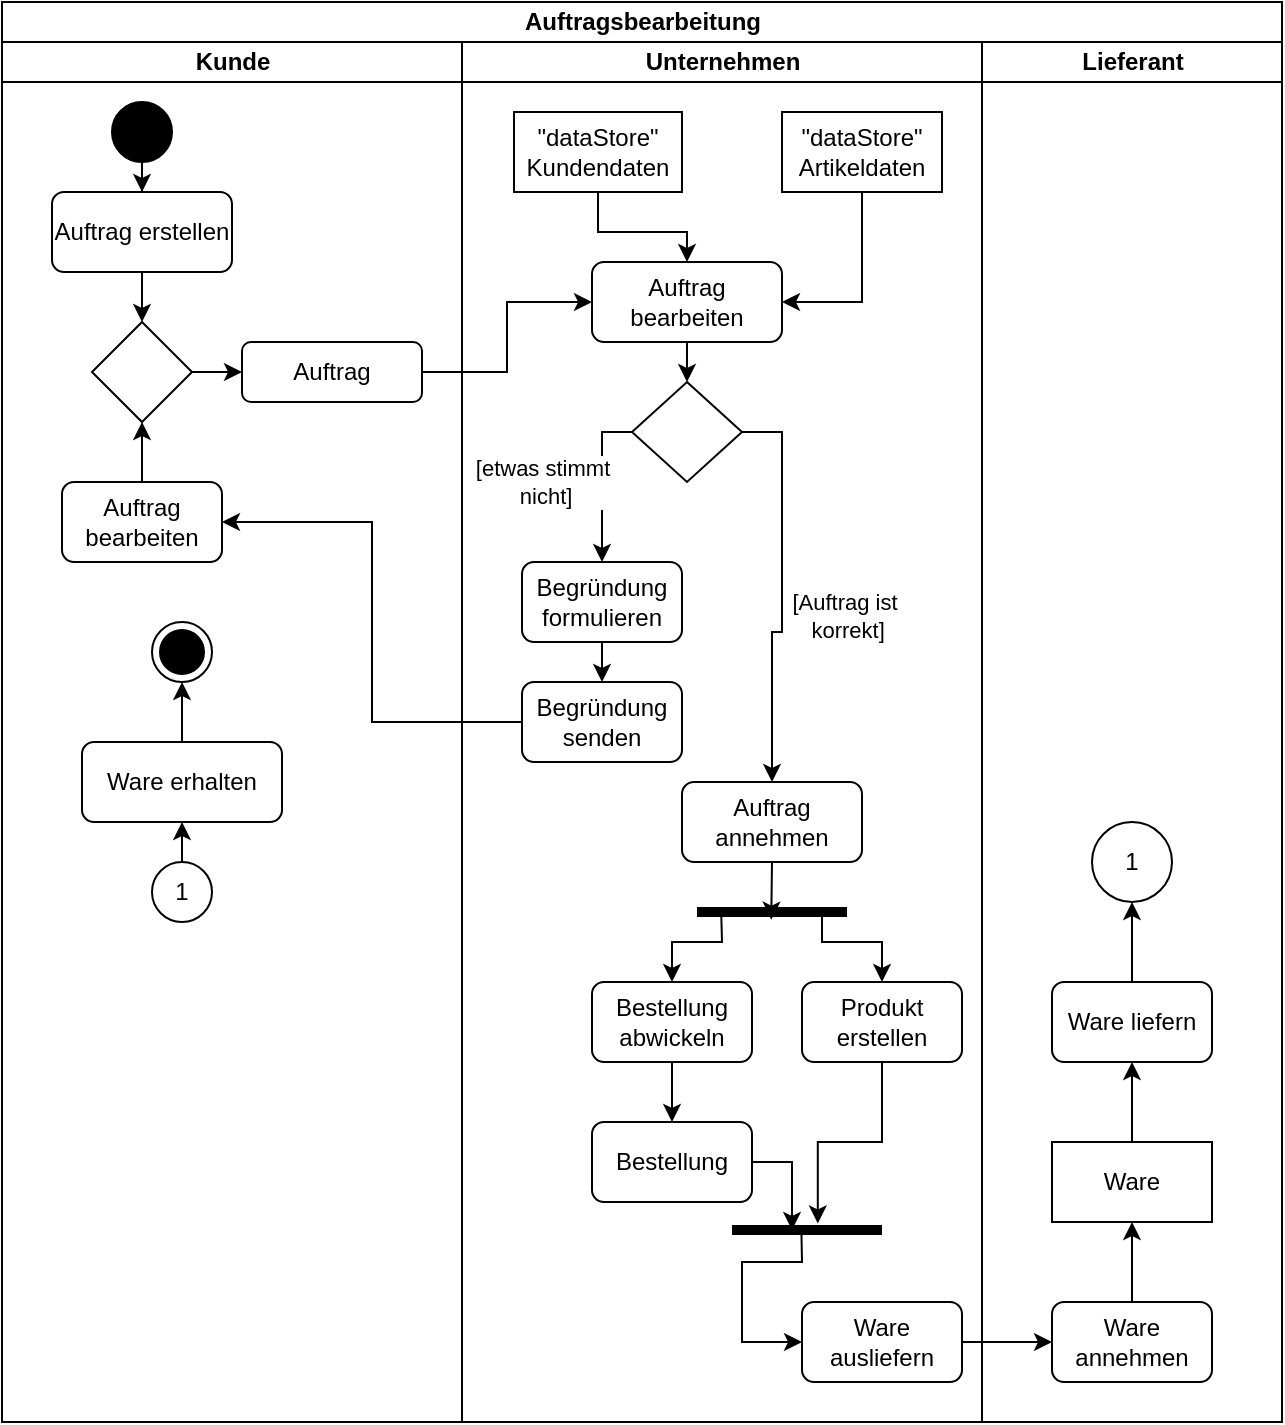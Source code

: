<mxfile version="20.8.16" type="device"><diagram id="prtHgNgQTEPvFCAcTncT" name="Page-1"><mxGraphModel dx="733" dy="1653" grid="1" gridSize="10" guides="1" tooltips="1" connect="1" arrows="1" fold="1" page="1" pageScale="1" pageWidth="827" pageHeight="1169" math="0" shadow="0"><root><mxCell id="0"/><mxCell id="1" parent="0"/><mxCell id="N7bXD81wkT0Ex4l6yfnv-7" value="Auftragsbearbeitung" style="swimlane;childLayout=stackLayout;resizeParent=1;resizeParentMax=0;startSize=20;html=1;" parent="1" vertex="1"><mxGeometry x="190.0" y="-190" width="640" height="710" as="geometry"/></mxCell><mxCell id="N7bXD81wkT0Ex4l6yfnv-8" value="Kunde" style="swimlane;startSize=20;html=1;" parent="N7bXD81wkT0Ex4l6yfnv-7" vertex="1"><mxGeometry y="20" width="230" height="690" as="geometry"/></mxCell><mxCell id="N7bXD81wkT0Ex4l6yfnv-15" style="edgeStyle=orthogonalEdgeStyle;rounded=0;orthogonalLoop=1;jettySize=auto;html=1;exitX=0.5;exitY=1;exitDx=0;exitDy=0;entryX=0.5;entryY=0;entryDx=0;entryDy=0;" parent="N7bXD81wkT0Ex4l6yfnv-8" source="N7bXD81wkT0Ex4l6yfnv-12" target="N7bXD81wkT0Ex4l6yfnv-14" edge="1"><mxGeometry relative="1" as="geometry"/></mxCell><mxCell id="N7bXD81wkT0Ex4l6yfnv-12" value="" style="ellipse;fillColor=strokeColor;" parent="N7bXD81wkT0Ex4l6yfnv-8" vertex="1"><mxGeometry x="55.0" y="30" width="30" height="30" as="geometry"/></mxCell><mxCell id="N7bXD81wkT0Ex4l6yfnv-42" style="edgeStyle=orthogonalEdgeStyle;rounded=0;orthogonalLoop=1;jettySize=auto;html=1;exitX=0.5;exitY=1;exitDx=0;exitDy=0;entryX=0.5;entryY=0;entryDx=0;entryDy=0;" parent="N7bXD81wkT0Ex4l6yfnv-8" source="N7bXD81wkT0Ex4l6yfnv-14" target="N7bXD81wkT0Ex4l6yfnv-41" edge="1"><mxGeometry relative="1" as="geometry"/></mxCell><mxCell id="N7bXD81wkT0Ex4l6yfnv-16" value="Auftrag" style="rounded=1;whiteSpace=wrap;html=1;" parent="N7bXD81wkT0Ex4l6yfnv-8" vertex="1"><mxGeometry x="120" y="150" width="90" height="30" as="geometry"/></mxCell><mxCell id="N7bXD81wkT0Ex4l6yfnv-18" value="" style="ellipse;html=1;shape=endState;fillColor=strokeColor;" parent="N7bXD81wkT0Ex4l6yfnv-8" vertex="1"><mxGeometry x="75.0" y="290" width="30" height="30" as="geometry"/></mxCell><mxCell id="N7bXD81wkT0Ex4l6yfnv-20" style="edgeStyle=orthogonalEdgeStyle;rounded=0;orthogonalLoop=1;jettySize=auto;html=1;exitX=0.5;exitY=0;exitDx=0;exitDy=0;entryX=0.5;entryY=1;entryDx=0;entryDy=0;" parent="N7bXD81wkT0Ex4l6yfnv-8" source="N7bXD81wkT0Ex4l6yfnv-19" target="N7bXD81wkT0Ex4l6yfnv-18" edge="1"><mxGeometry relative="1" as="geometry"/></mxCell><mxCell id="N7bXD81wkT0Ex4l6yfnv-19" value="Ware erhalten" style="rounded=1;whiteSpace=wrap;html=1;" parent="N7bXD81wkT0Ex4l6yfnv-8" vertex="1"><mxGeometry x="40" y="350" width="100" height="40" as="geometry"/></mxCell><mxCell id="N7bXD81wkT0Ex4l6yfnv-22" style="edgeStyle=orthogonalEdgeStyle;rounded=0;orthogonalLoop=1;jettySize=auto;html=1;exitX=0.5;exitY=0;exitDx=0;exitDy=0;entryX=0.5;entryY=1;entryDx=0;entryDy=0;" parent="N7bXD81wkT0Ex4l6yfnv-8" source="N7bXD81wkT0Ex4l6yfnv-21" target="N7bXD81wkT0Ex4l6yfnv-19" edge="1"><mxGeometry relative="1" as="geometry"/></mxCell><mxCell id="N7bXD81wkT0Ex4l6yfnv-21" value="1" style="ellipse;whiteSpace=wrap;html=1;aspect=fixed;" parent="N7bXD81wkT0Ex4l6yfnv-8" vertex="1"><mxGeometry x="75.0" y="410" width="30" height="30" as="geometry"/></mxCell><mxCell id="N7bXD81wkT0Ex4l6yfnv-43" style="edgeStyle=orthogonalEdgeStyle;rounded=0;orthogonalLoop=1;jettySize=auto;html=1;exitX=0.5;exitY=0;exitDx=0;exitDy=0;entryX=0.5;entryY=1;entryDx=0;entryDy=0;" parent="N7bXD81wkT0Ex4l6yfnv-8" source="N7bXD81wkT0Ex4l6yfnv-39" target="N7bXD81wkT0Ex4l6yfnv-41" edge="1"><mxGeometry relative="1" as="geometry"/></mxCell><mxCell id="N7bXD81wkT0Ex4l6yfnv-39" value="Auftrag bearbeiten" style="rounded=1;whiteSpace=wrap;html=1;" parent="N7bXD81wkT0Ex4l6yfnv-8" vertex="1"><mxGeometry x="30" y="220" width="80" height="40" as="geometry"/></mxCell><mxCell id="N7bXD81wkT0Ex4l6yfnv-44" style="edgeStyle=orthogonalEdgeStyle;rounded=0;orthogonalLoop=1;jettySize=auto;html=1;exitX=1;exitY=0.5;exitDx=0;exitDy=0;entryX=0;entryY=0.5;entryDx=0;entryDy=0;" parent="N7bXD81wkT0Ex4l6yfnv-8" source="N7bXD81wkT0Ex4l6yfnv-41" target="N7bXD81wkT0Ex4l6yfnv-16" edge="1"><mxGeometry relative="1" as="geometry"/></mxCell><mxCell id="N7bXD81wkT0Ex4l6yfnv-41" value="" style="rhombus;whiteSpace=wrap;html=1;" parent="N7bXD81wkT0Ex4l6yfnv-8" vertex="1"><mxGeometry x="45" y="140" width="50" height="50" as="geometry"/></mxCell><mxCell id="N7bXD81wkT0Ex4l6yfnv-47" value="" style="edgeStyle=orthogonalEdgeStyle;rounded=0;orthogonalLoop=1;jettySize=auto;html=1;endArrow=none;" parent="N7bXD81wkT0Ex4l6yfnv-8" source="N7bXD81wkT0Ex4l6yfnv-12" target="N7bXD81wkT0Ex4l6yfnv-14" edge="1"><mxGeometry relative="1" as="geometry"><mxPoint x="280" y="-110" as="sourcePoint"/><mxPoint x="260" y="-30.0" as="targetPoint"/></mxGeometry></mxCell><mxCell id="N7bXD81wkT0Ex4l6yfnv-14" value="Auftrag erstellen" style="rounded=1;whiteSpace=wrap;html=1;" parent="N7bXD81wkT0Ex4l6yfnv-8" vertex="1"><mxGeometry x="25" y="75" width="90" height="40" as="geometry"/></mxCell><mxCell id="N7bXD81wkT0Ex4l6yfnv-9" value="Unternehmen" style="swimlane;startSize=20;html=1;" parent="N7bXD81wkT0Ex4l6yfnv-7" vertex="1"><mxGeometry x="230" y="20" width="260" height="690" as="geometry"/></mxCell><mxCell id="N7bXD81wkT0Ex4l6yfnv-30" style="edgeStyle=orthogonalEdgeStyle;rounded=0;orthogonalLoop=1;jettySize=auto;html=1;exitX=0.5;exitY=1;exitDx=0;exitDy=0;entryX=0.5;entryY=0;entryDx=0;entryDy=0;" parent="N7bXD81wkT0Ex4l6yfnv-9" source="N7bXD81wkT0Ex4l6yfnv-23" target="N7bXD81wkT0Ex4l6yfnv-29" edge="1"><mxGeometry relative="1" as="geometry"/></mxCell><mxCell id="N7bXD81wkT0Ex4l6yfnv-23" value="Auftrag bearbeiten" style="rounded=1;whiteSpace=wrap;html=1;" parent="N7bXD81wkT0Ex4l6yfnv-9" vertex="1"><mxGeometry x="65" y="110" width="95" height="40" as="geometry"/></mxCell><mxCell id="N7bXD81wkT0Ex4l6yfnv-27" style="edgeStyle=orthogonalEdgeStyle;rounded=0;orthogonalLoop=1;jettySize=auto;html=1;exitX=0.5;exitY=1;exitDx=0;exitDy=0;entryX=0.5;entryY=0;entryDx=0;entryDy=0;" parent="N7bXD81wkT0Ex4l6yfnv-9" source="N7bXD81wkT0Ex4l6yfnv-25" target="N7bXD81wkT0Ex4l6yfnv-23" edge="1"><mxGeometry relative="1" as="geometry"/></mxCell><mxCell id="N7bXD81wkT0Ex4l6yfnv-25" value="&quot;dataStore&quot; Kundendaten" style="rounded=0;whiteSpace=wrap;html=1;" parent="N7bXD81wkT0Ex4l6yfnv-9" vertex="1"><mxGeometry x="26" y="35" width="84" height="40" as="geometry"/></mxCell><mxCell id="N7bXD81wkT0Ex4l6yfnv-28" style="edgeStyle=orthogonalEdgeStyle;rounded=0;orthogonalLoop=1;jettySize=auto;html=1;exitX=0.5;exitY=1;exitDx=0;exitDy=0;entryX=1;entryY=0.5;entryDx=0;entryDy=0;" parent="N7bXD81wkT0Ex4l6yfnv-9" source="N7bXD81wkT0Ex4l6yfnv-26" target="N7bXD81wkT0Ex4l6yfnv-23" edge="1"><mxGeometry relative="1" as="geometry"/></mxCell><mxCell id="N7bXD81wkT0Ex4l6yfnv-26" value="&quot;dataStore&quot; Artikeldaten" style="rounded=0;whiteSpace=wrap;html=1;" parent="N7bXD81wkT0Ex4l6yfnv-9" vertex="1"><mxGeometry x="160.0" y="35" width="80" height="40" as="geometry"/></mxCell><mxCell id="N7bXD81wkT0Ex4l6yfnv-32" value="[Auftrag ist&lt;br&gt;&amp;nbsp;korrekt]" style="edgeStyle=orthogonalEdgeStyle;rounded=0;orthogonalLoop=1;jettySize=auto;html=1;exitX=1;exitY=0.5;exitDx=0;exitDy=0;" parent="N7bXD81wkT0Ex4l6yfnv-9" source="N7bXD81wkT0Ex4l6yfnv-29" target="N7bXD81wkT0Ex4l6yfnv-31" edge="1"><mxGeometry x="0.126" y="31" relative="1" as="geometry"><mxPoint y="-1" as="offset"/></mxGeometry></mxCell><mxCell id="N7bXD81wkT0Ex4l6yfnv-35" value="[etwas stimmt&lt;br&gt;&amp;nbsp;nicht]" style="edgeStyle=orthogonalEdgeStyle;rounded=0;orthogonalLoop=1;jettySize=auto;html=1;exitX=0;exitY=0.5;exitDx=0;exitDy=0;entryX=0.5;entryY=0;entryDx=0;entryDy=0;" parent="N7bXD81wkT0Ex4l6yfnv-9" source="N7bXD81wkT0Ex4l6yfnv-29" target="N7bXD81wkT0Ex4l6yfnv-34" edge="1"><mxGeometry y="-30" relative="1" as="geometry"><Array as="points"><mxPoint x="70" y="195"/></Array><mxPoint as="offset"/></mxGeometry></mxCell><mxCell id="N7bXD81wkT0Ex4l6yfnv-29" value="" style="rhombus;whiteSpace=wrap;html=1;" parent="N7bXD81wkT0Ex4l6yfnv-9" vertex="1"><mxGeometry x="85" y="170" width="55" height="50" as="geometry"/></mxCell><mxCell id="N7bXD81wkT0Ex4l6yfnv-54" style="edgeStyle=orthogonalEdgeStyle;rounded=0;orthogonalLoop=1;jettySize=auto;html=1;exitX=0.5;exitY=1;exitDx=0;exitDy=0;entryX=0.495;entryY=0.884;entryDx=0;entryDy=0;entryPerimeter=0;fontSize=12;" parent="N7bXD81wkT0Ex4l6yfnv-9" source="N7bXD81wkT0Ex4l6yfnv-31" target="N7bXD81wkT0Ex4l6yfnv-49" edge="1"><mxGeometry relative="1" as="geometry"/></mxCell><mxCell id="N7bXD81wkT0Ex4l6yfnv-31" value="Auftrag annehmen" style="rounded=1;whiteSpace=wrap;html=1;" parent="N7bXD81wkT0Ex4l6yfnv-9" vertex="1"><mxGeometry x="110" y="370" width="90" height="40" as="geometry"/></mxCell><mxCell id="N7bXD81wkT0Ex4l6yfnv-38" style="edgeStyle=orthogonalEdgeStyle;rounded=0;orthogonalLoop=1;jettySize=auto;html=1;exitX=0.5;exitY=1;exitDx=0;exitDy=0;entryX=0.5;entryY=0;entryDx=0;entryDy=0;" parent="N7bXD81wkT0Ex4l6yfnv-9" source="N7bXD81wkT0Ex4l6yfnv-34" target="N7bXD81wkT0Ex4l6yfnv-37" edge="1"><mxGeometry relative="1" as="geometry"/></mxCell><mxCell id="N7bXD81wkT0Ex4l6yfnv-34" value="Begründung formulieren" style="rounded=1;whiteSpace=wrap;html=1;" parent="N7bXD81wkT0Ex4l6yfnv-9" vertex="1"><mxGeometry x="30" y="260" width="80" height="40" as="geometry"/></mxCell><mxCell id="N7bXD81wkT0Ex4l6yfnv-37" value="Begründung senden" style="rounded=1;whiteSpace=wrap;html=1;" parent="N7bXD81wkT0Ex4l6yfnv-9" vertex="1"><mxGeometry x="30" y="320" width="80" height="40" as="geometry"/></mxCell><mxCell id="N7bXD81wkT0Ex4l6yfnv-49" value="" style="line;strokeWidth=5;fillColor=none;align=left;verticalAlign=middle;spacingTop=-1;spacingLeft=3;spacingRight=3;rotatable=0;labelPosition=right;points=[];portConstraint=eastwest;strokeColor=inherit;fontSize=40;fontStyle=1" parent="N7bXD81wkT0Ex4l6yfnv-9" vertex="1"><mxGeometry x="117.5" y="430" width="75" height="10" as="geometry"/></mxCell><mxCell id="N7bXD81wkT0Ex4l6yfnv-62" style="edgeStyle=orthogonalEdgeStyle;rounded=0;orthogonalLoop=1;jettySize=auto;html=1;exitX=0.5;exitY=1;exitDx=0;exitDy=0;entryX=0.572;entryY=0.089;entryDx=0;entryDy=0;entryPerimeter=0;fontSize=12;" parent="N7bXD81wkT0Ex4l6yfnv-9" source="N7bXD81wkT0Ex4l6yfnv-52" target="N7bXD81wkT0Ex4l6yfnv-60" edge="1"><mxGeometry relative="1" as="geometry"/></mxCell><mxCell id="N7bXD81wkT0Ex4l6yfnv-52" value="Produkt erstellen" style="rounded=1;whiteSpace=wrap;html=1;strokeWidth=1;fontSize=12;" parent="N7bXD81wkT0Ex4l6yfnv-9" vertex="1"><mxGeometry x="170" y="470" width="80" height="40" as="geometry"/></mxCell><mxCell id="N7bXD81wkT0Ex4l6yfnv-55" value="" style="endArrow=classic;html=1;rounded=0;fontSize=12;entryX=0.5;entryY=0;entryDx=0;entryDy=0;" parent="N7bXD81wkT0Ex4l6yfnv-9" target="N7bXD81wkT0Ex4l6yfnv-52" edge="1"><mxGeometry width="50" height="50" relative="1" as="geometry"><mxPoint x="180.0" y="435" as="sourcePoint"/><mxPoint x="60.0" y="380" as="targetPoint"/><Array as="points"><mxPoint x="180.0" y="450"/><mxPoint x="210.0" y="450"/></Array></mxGeometry></mxCell><mxCell id="N7bXD81wkT0Ex4l6yfnv-59" style="edgeStyle=orthogonalEdgeStyle;rounded=0;orthogonalLoop=1;jettySize=auto;html=1;exitX=0.5;exitY=1;exitDx=0;exitDy=0;entryX=0.5;entryY=0;entryDx=0;entryDy=0;fontSize=12;" parent="N7bXD81wkT0Ex4l6yfnv-9" source="N7bXD81wkT0Ex4l6yfnv-56" target="N7bXD81wkT0Ex4l6yfnv-58" edge="1"><mxGeometry relative="1" as="geometry"/></mxCell><mxCell id="N7bXD81wkT0Ex4l6yfnv-56" value="Bestellung abwickeln" style="rounded=1;whiteSpace=wrap;html=1;strokeWidth=1;fontSize=12;" parent="N7bXD81wkT0Ex4l6yfnv-9" vertex="1"><mxGeometry x="65.0" y="470" width="80" height="40" as="geometry"/></mxCell><mxCell id="N7bXD81wkT0Ex4l6yfnv-57" value="" style="endArrow=classic;html=1;rounded=0;fontSize=12;exitX=0.162;exitY=0.692;exitDx=0;exitDy=0;exitPerimeter=0;entryX=0.5;entryY=0;entryDx=0;entryDy=0;" parent="N7bXD81wkT0Ex4l6yfnv-9" source="N7bXD81wkT0Ex4l6yfnv-49" target="N7bXD81wkT0Ex4l6yfnv-56" edge="1"><mxGeometry width="50" height="50" relative="1" as="geometry"><mxPoint x="10.0" y="430" as="sourcePoint"/><mxPoint x="60.0" y="380" as="targetPoint"/><Array as="points"><mxPoint x="130.0" y="450"/><mxPoint x="105.0" y="450"/></Array></mxGeometry></mxCell><mxCell id="N7bXD81wkT0Ex4l6yfnv-63" style="edgeStyle=orthogonalEdgeStyle;rounded=0;orthogonalLoop=1;jettySize=auto;html=1;exitX=1;exitY=0.5;exitDx=0;exitDy=0;fontSize=12;" parent="N7bXD81wkT0Ex4l6yfnv-9" source="N7bXD81wkT0Ex4l6yfnv-58" target="N7bXD81wkT0Ex4l6yfnv-60" edge="1"><mxGeometry relative="1" as="geometry"/></mxCell><mxCell id="N7bXD81wkT0Ex4l6yfnv-58" value="Bestellung" style="rounded=1;whiteSpace=wrap;html=1;strokeWidth=1;fontSize=12;" parent="N7bXD81wkT0Ex4l6yfnv-9" vertex="1"><mxGeometry x="65" y="540" width="80" height="40" as="geometry"/></mxCell><mxCell id="N7bXD81wkT0Ex4l6yfnv-60" value="" style="line;strokeWidth=5;fillColor=none;align=left;verticalAlign=middle;spacingTop=-1;spacingLeft=3;spacingRight=3;rotatable=0;labelPosition=right;points=[];portConstraint=eastwest;strokeColor=inherit;fontSize=12;" parent="N7bXD81wkT0Ex4l6yfnv-9" vertex="1"><mxGeometry x="135" y="590" width="75" height="8" as="geometry"/></mxCell><mxCell id="N7bXD81wkT0Ex4l6yfnv-64" value="Ware ausliefern" style="rounded=1;whiteSpace=wrap;html=1;strokeWidth=1;fontSize=12;" parent="N7bXD81wkT0Ex4l6yfnv-9" vertex="1"><mxGeometry x="170.0" y="630" width="80" height="40" as="geometry"/></mxCell><mxCell id="N7bXD81wkT0Ex4l6yfnv-66" value="" style="endArrow=classic;html=1;rounded=0;fontSize=12;exitX=0.463;exitY=0.67;exitDx=0;exitDy=0;exitPerimeter=0;entryX=0;entryY=0.5;entryDx=0;entryDy=0;" parent="N7bXD81wkT0Ex4l6yfnv-9" source="N7bXD81wkT0Ex4l6yfnv-60" target="N7bXD81wkT0Ex4l6yfnv-64" edge="1"><mxGeometry width="50" height="50" relative="1" as="geometry"><mxPoint x="90.0" y="550" as="sourcePoint"/><mxPoint x="140.0" y="500" as="targetPoint"/><Array as="points"><mxPoint x="170.0" y="610"/><mxPoint x="140.0" y="610"/><mxPoint x="140.0" y="650"/></Array></mxGeometry></mxCell><mxCell id="N7bXD81wkT0Ex4l6yfnv-10" value="Lieferant" style="swimlane;startSize=20;html=1;" parent="N7bXD81wkT0Ex4l6yfnv-7" vertex="1"><mxGeometry x="490" y="20" width="150" height="690" as="geometry"/></mxCell><mxCell id="N7bXD81wkT0Ex4l6yfnv-70" style="edgeStyle=orthogonalEdgeStyle;rounded=0;orthogonalLoop=1;jettySize=auto;html=1;exitX=0.5;exitY=0;exitDx=0;exitDy=0;entryX=0.5;entryY=1;entryDx=0;entryDy=0;fontSize=12;" parent="N7bXD81wkT0Ex4l6yfnv-10" source="N7bXD81wkT0Ex4l6yfnv-67" target="N7bXD81wkT0Ex4l6yfnv-69" edge="1"><mxGeometry relative="1" as="geometry"/></mxCell><mxCell id="N7bXD81wkT0Ex4l6yfnv-67" value="Ware annehmen" style="rounded=1;whiteSpace=wrap;html=1;strokeWidth=1;fontSize=12;" parent="N7bXD81wkT0Ex4l6yfnv-10" vertex="1"><mxGeometry x="35.0" y="630" width="80" height="40" as="geometry"/></mxCell><mxCell id="N7bXD81wkT0Ex4l6yfnv-72" style="edgeStyle=orthogonalEdgeStyle;rounded=0;orthogonalLoop=1;jettySize=auto;html=1;exitX=0.5;exitY=0;exitDx=0;exitDy=0;entryX=0.5;entryY=1;entryDx=0;entryDy=0;fontSize=12;" parent="N7bXD81wkT0Ex4l6yfnv-10" source="N7bXD81wkT0Ex4l6yfnv-69" target="N7bXD81wkT0Ex4l6yfnv-71" edge="1"><mxGeometry relative="1" as="geometry"/></mxCell><mxCell id="N7bXD81wkT0Ex4l6yfnv-69" value="Ware" style="rounded=0;whiteSpace=wrap;html=1;strokeWidth=1;fontSize=12;" parent="N7bXD81wkT0Ex4l6yfnv-10" vertex="1"><mxGeometry x="35.0" y="550" width="80" height="40" as="geometry"/></mxCell><mxCell id="N7bXD81wkT0Ex4l6yfnv-74" style="edgeStyle=orthogonalEdgeStyle;rounded=0;orthogonalLoop=1;jettySize=auto;html=1;exitX=0.5;exitY=0;exitDx=0;exitDy=0;entryX=0.5;entryY=1;entryDx=0;entryDy=0;fontSize=12;" parent="N7bXD81wkT0Ex4l6yfnv-10" source="N7bXD81wkT0Ex4l6yfnv-71" target="N7bXD81wkT0Ex4l6yfnv-73" edge="1"><mxGeometry relative="1" as="geometry"/></mxCell><mxCell id="N7bXD81wkT0Ex4l6yfnv-71" value="Ware liefern" style="rounded=1;whiteSpace=wrap;html=1;strokeWidth=1;fontSize=12;" parent="N7bXD81wkT0Ex4l6yfnv-10" vertex="1"><mxGeometry x="35.0" y="470" width="80" height="40" as="geometry"/></mxCell><mxCell id="N7bXD81wkT0Ex4l6yfnv-73" value="1" style="ellipse;whiteSpace=wrap;html=1;aspect=fixed;strokeWidth=1;fontSize=12;" parent="N7bXD81wkT0Ex4l6yfnv-10" vertex="1"><mxGeometry x="55.0" y="390" width="40" height="40" as="geometry"/></mxCell><mxCell id="N7bXD81wkT0Ex4l6yfnv-24" style="edgeStyle=orthogonalEdgeStyle;rounded=0;orthogonalLoop=1;jettySize=auto;html=1;exitX=1;exitY=0.5;exitDx=0;exitDy=0;entryX=0;entryY=0.5;entryDx=0;entryDy=0;" parent="N7bXD81wkT0Ex4l6yfnv-7" source="N7bXD81wkT0Ex4l6yfnv-16" target="N7bXD81wkT0Ex4l6yfnv-23" edge="1"><mxGeometry relative="1" as="geometry"/></mxCell><mxCell id="N7bXD81wkT0Ex4l6yfnv-40" style="edgeStyle=orthogonalEdgeStyle;rounded=0;orthogonalLoop=1;jettySize=auto;html=1;exitX=0;exitY=0.5;exitDx=0;exitDy=0;entryX=1;entryY=0.5;entryDx=0;entryDy=0;" parent="N7bXD81wkT0Ex4l6yfnv-7" source="N7bXD81wkT0Ex4l6yfnv-37" target="N7bXD81wkT0Ex4l6yfnv-39" edge="1"><mxGeometry relative="1" as="geometry"/></mxCell><mxCell id="N7bXD81wkT0Ex4l6yfnv-68" style="edgeStyle=orthogonalEdgeStyle;rounded=0;orthogonalLoop=1;jettySize=auto;html=1;exitX=1;exitY=0.5;exitDx=0;exitDy=0;entryX=0;entryY=0.5;entryDx=0;entryDy=0;fontSize=12;" parent="N7bXD81wkT0Ex4l6yfnv-7" source="N7bXD81wkT0Ex4l6yfnv-64" target="N7bXD81wkT0Ex4l6yfnv-67" edge="1"><mxGeometry relative="1" as="geometry"/></mxCell></root></mxGraphModel></diagram></mxfile>